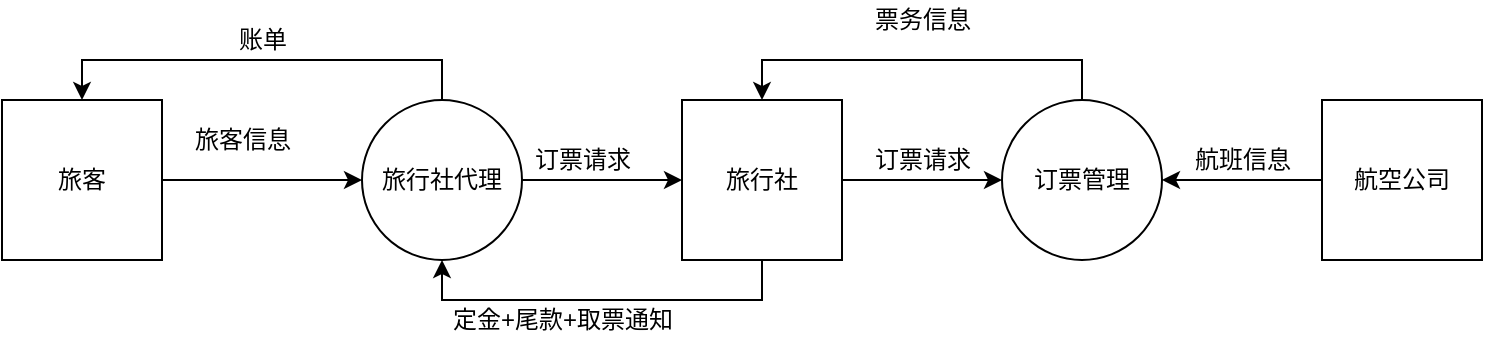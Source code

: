 <mxfile version="15.2.7" type="device"><diagram id="jn24ENRY82OMC66kW5rk" name="第 1 页"><mxGraphModel dx="1024" dy="592" grid="1" gridSize="10" guides="1" tooltips="1" connect="1" arrows="1" fold="1" page="1" pageScale="1" pageWidth="827" pageHeight="1169" math="0" shadow="0"><root><mxCell id="0"/><mxCell id="1" parent="0"/><mxCell id="6oaCjurBqcDkclgIRyyR-38" style="edgeStyle=orthogonalEdgeStyle;rounded=0;orthogonalLoop=1;jettySize=auto;html=1;exitX=1;exitY=0.5;exitDx=0;exitDy=0;entryX=0;entryY=0.5;entryDx=0;entryDy=0;" edge="1" parent="1" source="6oaCjurBqcDkclgIRyyR-36" target="6oaCjurBqcDkclgIRyyR-37"><mxGeometry relative="1" as="geometry"/></mxCell><mxCell id="6oaCjurBqcDkclgIRyyR-36" value="旅客" style="whiteSpace=wrap;html=1;aspect=fixed;" vertex="1" parent="1"><mxGeometry x="30" y="200" width="80" height="80" as="geometry"/></mxCell><mxCell id="6oaCjurBqcDkclgIRyyR-40" style="edgeStyle=orthogonalEdgeStyle;rounded=0;orthogonalLoop=1;jettySize=auto;html=1;exitX=1;exitY=0.5;exitDx=0;exitDy=0;entryX=0;entryY=0.5;entryDx=0;entryDy=0;" edge="1" parent="1" source="6oaCjurBqcDkclgIRyyR-37" target="6oaCjurBqcDkclgIRyyR-39"><mxGeometry relative="1" as="geometry"/></mxCell><mxCell id="6oaCjurBqcDkclgIRyyR-47" style="edgeStyle=orthogonalEdgeStyle;rounded=0;orthogonalLoop=1;jettySize=auto;html=1;exitX=0.5;exitY=0;exitDx=0;exitDy=0;entryX=0.5;entryY=0;entryDx=0;entryDy=0;" edge="1" parent="1" source="6oaCjurBqcDkclgIRyyR-37" target="6oaCjurBqcDkclgIRyyR-36"><mxGeometry relative="1" as="geometry"/></mxCell><mxCell id="6oaCjurBqcDkclgIRyyR-37" value="旅行社代理" style="ellipse;whiteSpace=wrap;html=1;aspect=fixed;" vertex="1" parent="1"><mxGeometry x="210" y="200" width="80" height="80" as="geometry"/></mxCell><mxCell id="6oaCjurBqcDkclgIRyyR-43" style="edgeStyle=orthogonalEdgeStyle;rounded=0;orthogonalLoop=1;jettySize=auto;html=1;exitX=0.5;exitY=1;exitDx=0;exitDy=0;entryX=0.5;entryY=1;entryDx=0;entryDy=0;" edge="1" parent="1" source="6oaCjurBqcDkclgIRyyR-39" target="6oaCjurBqcDkclgIRyyR-37"><mxGeometry relative="1" as="geometry"/></mxCell><mxCell id="6oaCjurBqcDkclgIRyyR-49" style="edgeStyle=orthogonalEdgeStyle;rounded=0;orthogonalLoop=1;jettySize=auto;html=1;exitX=1;exitY=0.5;exitDx=0;exitDy=0;entryX=0;entryY=0.5;entryDx=0;entryDy=0;" edge="1" parent="1" source="6oaCjurBqcDkclgIRyyR-39" target="6oaCjurBqcDkclgIRyyR-48"><mxGeometry relative="1" as="geometry"/></mxCell><mxCell id="6oaCjurBqcDkclgIRyyR-39" value="旅行社" style="whiteSpace=wrap;html=1;aspect=fixed;" vertex="1" parent="1"><mxGeometry x="370" y="200" width="80" height="80" as="geometry"/></mxCell><mxCell id="6oaCjurBqcDkclgIRyyR-41" value="旅客信息" style="text;html=1;align=center;verticalAlign=middle;resizable=0;points=[];autosize=1;strokeColor=none;fillColor=none;" vertex="1" parent="1"><mxGeometry x="120" y="210" width="60" height="20" as="geometry"/></mxCell><mxCell id="6oaCjurBqcDkclgIRyyR-42" value="订票请求" style="text;html=1;align=center;verticalAlign=middle;resizable=0;points=[];autosize=1;strokeColor=none;fillColor=none;" vertex="1" parent="1"><mxGeometry x="290" y="220" width="60" height="20" as="geometry"/></mxCell><mxCell id="6oaCjurBqcDkclgIRyyR-44" value="定金+尾款+取票通知" style="text;html=1;align=center;verticalAlign=middle;resizable=0;points=[];autosize=1;strokeColor=none;fillColor=none;" vertex="1" parent="1"><mxGeometry x="245" y="300" width="130" height="20" as="geometry"/></mxCell><mxCell id="6oaCjurBqcDkclgIRyyR-46" value="账单" style="text;html=1;align=center;verticalAlign=middle;resizable=0;points=[];autosize=1;strokeColor=none;fillColor=none;" vertex="1" parent="1"><mxGeometry x="140" y="160" width="40" height="20" as="geometry"/></mxCell><mxCell id="6oaCjurBqcDkclgIRyyR-53" style="edgeStyle=orthogonalEdgeStyle;rounded=0;orthogonalLoop=1;jettySize=auto;html=1;exitX=0.5;exitY=0;exitDx=0;exitDy=0;entryX=0.5;entryY=0;entryDx=0;entryDy=0;" edge="1" parent="1" source="6oaCjurBqcDkclgIRyyR-48" target="6oaCjurBqcDkclgIRyyR-39"><mxGeometry relative="1" as="geometry"/></mxCell><mxCell id="6oaCjurBqcDkclgIRyyR-48" value="订票管理" style="ellipse;whiteSpace=wrap;html=1;aspect=fixed;" vertex="1" parent="1"><mxGeometry x="530" y="200" width="80" height="80" as="geometry"/></mxCell><mxCell id="6oaCjurBqcDkclgIRyyR-56" style="edgeStyle=orthogonalEdgeStyle;rounded=0;orthogonalLoop=1;jettySize=auto;html=1;exitX=0;exitY=0.5;exitDx=0;exitDy=0;entryX=1;entryY=0.5;entryDx=0;entryDy=0;" edge="1" parent="1" source="6oaCjurBqcDkclgIRyyR-50" target="6oaCjurBqcDkclgIRyyR-48"><mxGeometry relative="1" as="geometry"/></mxCell><mxCell id="6oaCjurBqcDkclgIRyyR-50" value="航空公司" style="whiteSpace=wrap;html=1;aspect=fixed;" vertex="1" parent="1"><mxGeometry x="690" y="200" width="80" height="80" as="geometry"/></mxCell><mxCell id="6oaCjurBqcDkclgIRyyR-52" value="订票请求" style="text;html=1;align=center;verticalAlign=middle;resizable=0;points=[];autosize=1;strokeColor=none;fillColor=none;" vertex="1" parent="1"><mxGeometry x="460" y="220" width="60" height="20" as="geometry"/></mxCell><mxCell id="6oaCjurBqcDkclgIRyyR-54" value="票务信息" style="text;html=1;align=center;verticalAlign=middle;resizable=0;points=[];autosize=1;strokeColor=none;fillColor=none;" vertex="1" parent="1"><mxGeometry x="460" y="150" width="60" height="20" as="geometry"/></mxCell><mxCell id="6oaCjurBqcDkclgIRyyR-57" value="航班信息" style="text;html=1;align=center;verticalAlign=middle;resizable=0;points=[];autosize=1;strokeColor=none;fillColor=none;" vertex="1" parent="1"><mxGeometry x="620" y="220" width="60" height="20" as="geometry"/></mxCell></root></mxGraphModel></diagram></mxfile>